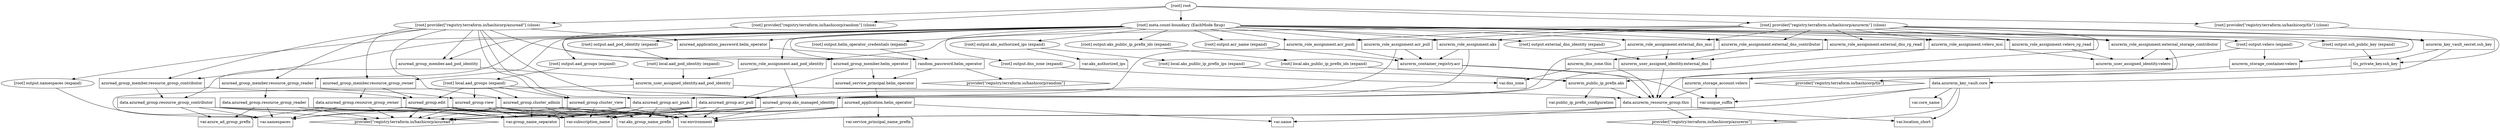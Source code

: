 digraph {
	compound = "true"
	newrank = "true"
	subgraph "root" {
		"[root] azuread_application.helm_operator (expand)" [label = "azuread_application.helm_operator", shape = "box"]
		"[root] azuread_application_password.helm_operator (expand)" [label = "azuread_application_password.helm_operator", shape = "box"]
		"[root] azuread_group.aks_managed_identity (expand)" [label = "azuread_group.aks_managed_identity", shape = "box"]
		"[root] azuread_group.cluster_admin (expand)" [label = "azuread_group.cluster_admin", shape = "box"]
		"[root] azuread_group.cluster_view (expand)" [label = "azuread_group.cluster_view", shape = "box"]
		"[root] azuread_group.edit (expand)" [label = "azuread_group.edit", shape = "box"]
		"[root] azuread_group.view (expand)" [label = "azuread_group.view", shape = "box"]
		"[root] azuread_group_member.aad_pod_identity (expand)" [label = "azuread_group_member.aad_pod_identity", shape = "box"]
		"[root] azuread_group_member.helm_operator (expand)" [label = "azuread_group_member.helm_operator", shape = "box"]
		"[root] azuread_group_member.resource_group_contributor (expand)" [label = "azuread_group_member.resource_group_contributor", shape = "box"]
		"[root] azuread_group_member.resource_group_owner (expand)" [label = "azuread_group_member.resource_group_owner", shape = "box"]
		"[root] azuread_group_member.resource_group_reader (expand)" [label = "azuread_group_member.resource_group_reader", shape = "box"]
		"[root] azuread_service_principal.helm_operator (expand)" [label = "azuread_service_principal.helm_operator", shape = "box"]
		"[root] azurerm_container_registry.acr (expand)" [label = "azurerm_container_registry.acr", shape = "box"]
		"[root] azurerm_dns_zone.this (expand)" [label = "azurerm_dns_zone.this", shape = "box"]
		"[root] azurerm_key_vault_secret.ssh_key (expand)" [label = "azurerm_key_vault_secret.ssh_key", shape = "box"]
		"[root] azurerm_public_ip_prefix.aks (expand)" [label = "azurerm_public_ip_prefix.aks", shape = "box"]
		"[root] azurerm_role_assignment.aad_pod_identity (expand)" [label = "azurerm_role_assignment.aad_pod_identity", shape = "box"]
		"[root] azurerm_role_assignment.acr_pull (expand)" [label = "azurerm_role_assignment.acr_pull", shape = "box"]
		"[root] azurerm_role_assignment.acr_push (expand)" [label = "azurerm_role_assignment.acr_push", shape = "box"]
		"[root] azurerm_role_assignment.aks (expand)" [label = "azurerm_role_assignment.aks", shape = "box"]
		"[root] azurerm_role_assignment.external_dns_contributor (expand)" [label = "azurerm_role_assignment.external_dns_contributor", shape = "box"]
		"[root] azurerm_role_assignment.external_dns_msi (expand)" [label = "azurerm_role_assignment.external_dns_msi", shape = "box"]
		"[root] azurerm_role_assignment.external_dns_rg_read (expand)" [label = "azurerm_role_assignment.external_dns_rg_read", shape = "box"]
		"[root] azurerm_role_assignment.external_storage_contributor (expand)" [label = "azurerm_role_assignment.external_storage_contributor", shape = "box"]
		"[root] azurerm_role_assignment.velero_msi (expand)" [label = "azurerm_role_assignment.velero_msi", shape = "box"]
		"[root] azurerm_role_assignment.velero_rg_read (expand)" [label = "azurerm_role_assignment.velero_rg_read", shape = "box"]
		"[root] azurerm_storage_account.velero (expand)" [label = "azurerm_storage_account.velero", shape = "box"]
		"[root] azurerm_storage_container.velero (expand)" [label = "azurerm_storage_container.velero", shape = "box"]
		"[root] azurerm_user_assigned_identity.aad_pod_identity (expand)" [label = "azurerm_user_assigned_identity.aad_pod_identity", shape = "box"]
		"[root] azurerm_user_assigned_identity.external_dns (expand)" [label = "azurerm_user_assigned_identity.external_dns", shape = "box"]
		"[root] azurerm_user_assigned_identity.velero (expand)" [label = "azurerm_user_assigned_identity.velero", shape = "box"]
		"[root] data.azuread_group.acr_pull (expand)" [label = "data.azuread_group.acr_pull", shape = "box"]
		"[root] data.azuread_group.acr_push (expand)" [label = "data.azuread_group.acr_push", shape = "box"]
		"[root] data.azuread_group.resource_group_contributor (expand)" [label = "data.azuread_group.resource_group_contributor", shape = "box"]
		"[root] data.azuread_group.resource_group_owner (expand)" [label = "data.azuread_group.resource_group_owner", shape = "box"]
		"[root] data.azuread_group.resource_group_reader (expand)" [label = "data.azuread_group.resource_group_reader", shape = "box"]
		"[root] data.azurerm_key_vault.core (expand)" [label = "data.azurerm_key_vault.core", shape = "box"]
		"[root] data.azurerm_resource_group.this (expand)" [label = "data.azurerm_resource_group.this", shape = "box"]
		"[root] provider[\"registry.terraform.io/hashicorp/azuread\"]" [label = "provider[\"registry.terraform.io/hashicorp/azuread\"]", shape = "diamond"]
		"[root] provider[\"registry.terraform.io/hashicorp/azurerm\"]" [label = "provider[\"registry.terraform.io/hashicorp/azurerm\"]", shape = "diamond"]
		"[root] provider[\"registry.terraform.io/hashicorp/random\"]" [label = "provider[\"registry.terraform.io/hashicorp/random\"]", shape = "diamond"]
		"[root] provider[\"registry.terraform.io/hashicorp/tls\"]" [label = "provider[\"registry.terraform.io/hashicorp/tls\"]", shape = "diamond"]
		"[root] random_password.helm_operator (expand)" [label = "random_password.helm_operator", shape = "box"]
		"[root] tls_private_key.ssh_key (expand)" [label = "tls_private_key.ssh_key", shape = "box"]
		"[root] var.aks_authorized_ips" [label = "var.aks_authorized_ips", shape = "note"]
		"[root] var.aks_group_name_prefix" [label = "var.aks_group_name_prefix", shape = "note"]
		"[root] var.azure_ad_group_prefix" [label = "var.azure_ad_group_prefix", shape = "note"]
		"[root] var.core_name" [label = "var.core_name", shape = "note"]
		"[root] var.dns_zone" [label = "var.dns_zone", shape = "note"]
		"[root] var.environment" [label = "var.environment", shape = "note"]
		"[root] var.group_name_separator" [label = "var.group_name_separator", shape = "note"]
		"[root] var.location_short" [label = "var.location_short", shape = "note"]
		"[root] var.name" [label = "var.name", shape = "note"]
		"[root] var.namespaces" [label = "var.namespaces", shape = "note"]
		"[root] var.public_ip_prefix_configuration" [label = "var.public_ip_prefix_configuration", shape = "note"]
		"[root] var.service_principal_name_prefix" [label = "var.service_principal_name_prefix", shape = "note"]
		"[root] var.subscription_name" [label = "var.subscription_name", shape = "note"]
		"[root] var.unique_suffix" [label = "var.unique_suffix", shape = "note"]
		"[root] azuread_application.helm_operator (expand)" -> "[root] provider[\"registry.terraform.io/hashicorp/azuread\"]"
		"[root] azuread_application.helm_operator (expand)" -> "[root] var.environment"
		"[root] azuread_application.helm_operator (expand)" -> "[root] var.group_name_separator"
		"[root] azuread_application.helm_operator (expand)" -> "[root] var.name"
		"[root] azuread_application.helm_operator (expand)" -> "[root] var.service_principal_name_prefix"
		"[root] azuread_application.helm_operator (expand)" -> "[root] var.subscription_name"
		"[root] azuread_application_password.helm_operator (expand)" -> "[root] random_password.helm_operator (expand)"
		"[root] azuread_group.aks_managed_identity (expand)" -> "[root] provider[\"registry.terraform.io/hashicorp/azuread\"]"
		"[root] azuread_group.aks_managed_identity (expand)" -> "[root] var.aks_group_name_prefix"
		"[root] azuread_group.aks_managed_identity (expand)" -> "[root] var.environment"
		"[root] azuread_group.aks_managed_identity (expand)" -> "[root] var.group_name_separator"
		"[root] azuread_group.aks_managed_identity (expand)" -> "[root] var.subscription_name"
		"[root] azuread_group.cluster_admin (expand)" -> "[root] provider[\"registry.terraform.io/hashicorp/azuread\"]"
		"[root] azuread_group.cluster_admin (expand)" -> "[root] var.aks_group_name_prefix"
		"[root] azuread_group.cluster_admin (expand)" -> "[root] var.environment"
		"[root] azuread_group.cluster_admin (expand)" -> "[root] var.group_name_separator"
		"[root] azuread_group.cluster_admin (expand)" -> "[root] var.subscription_name"
		"[root] azuread_group.cluster_view (expand)" -> "[root] provider[\"registry.terraform.io/hashicorp/azuread\"]"
		"[root] azuread_group.cluster_view (expand)" -> "[root] var.aks_group_name_prefix"
		"[root] azuread_group.cluster_view (expand)" -> "[root] var.environment"
		"[root] azuread_group.cluster_view (expand)" -> "[root] var.group_name_separator"
		"[root] azuread_group.cluster_view (expand)" -> "[root] var.subscription_name"
		"[root] azuread_group.edit (expand)" -> "[root] provider[\"registry.terraform.io/hashicorp/azuread\"]"
		"[root] azuread_group.edit (expand)" -> "[root] var.aks_group_name_prefix"
		"[root] azuread_group.edit (expand)" -> "[root] var.environment"
		"[root] azuread_group.edit (expand)" -> "[root] var.group_name_separator"
		"[root] azuread_group.edit (expand)" -> "[root] var.namespaces"
		"[root] azuread_group.edit (expand)" -> "[root] var.subscription_name"
		"[root] azuread_group.view (expand)" -> "[root] provider[\"registry.terraform.io/hashicorp/azuread\"]"
		"[root] azuread_group.view (expand)" -> "[root] var.aks_group_name_prefix"
		"[root] azuread_group.view (expand)" -> "[root] var.environment"
		"[root] azuread_group.view (expand)" -> "[root] var.group_name_separator"
		"[root] azuread_group.view (expand)" -> "[root] var.namespaces"
		"[root] azuread_group.view (expand)" -> "[root] var.subscription_name"
		"[root] azuread_group_member.aad_pod_identity (expand)" -> "[root] azurerm_user_assigned_identity.aad_pod_identity (expand)"
		"[root] azuread_group_member.aad_pod_identity (expand)" -> "[root] data.azuread_group.resource_group_contributor (expand)"
		"[root] azuread_group_member.helm_operator (expand)" -> "[root] azuread_service_principal.helm_operator (expand)"
		"[root] azuread_group_member.helm_operator (expand)" -> "[root] data.azuread_group.acr_pull (expand)"
		"[root] azuread_group_member.resource_group_contributor (expand)" -> "[root] azuread_group.edit (expand)"
		"[root] azuread_group_member.resource_group_contributor (expand)" -> "[root] data.azuread_group.resource_group_contributor (expand)"
		"[root] azuread_group_member.resource_group_owner (expand)" -> "[root] azuread_group.edit (expand)"
		"[root] azuread_group_member.resource_group_owner (expand)" -> "[root] data.azuread_group.resource_group_owner (expand)"
		"[root] azuread_group_member.resource_group_reader (expand)" -> "[root] azuread_group.view (expand)"
		"[root] azuread_group_member.resource_group_reader (expand)" -> "[root] data.azuread_group.resource_group_reader (expand)"
		"[root] azuread_service_principal.helm_operator (expand)" -> "[root] azuread_application.helm_operator (expand)"
		"[root] azurerm_container_registry.acr (expand)" -> "[root] data.azurerm_resource_group.this (expand)"
		"[root] azurerm_container_registry.acr (expand)" -> "[root] var.unique_suffix"
		"[root] azurerm_dns_zone.this (expand)" -> "[root] data.azurerm_resource_group.this (expand)"
		"[root] azurerm_dns_zone.this (expand)" -> "[root] var.dns_zone"
		"[root] azurerm_key_vault_secret.ssh_key (expand)" -> "[root] data.azurerm_key_vault.core (expand)"
		"[root] azurerm_key_vault_secret.ssh_key (expand)" -> "[root] tls_private_key.ssh_key (expand)"
		"[root] azurerm_public_ip_prefix.aks (expand)" -> "[root] data.azurerm_resource_group.this (expand)"
		"[root] azurerm_public_ip_prefix.aks (expand)" -> "[root] var.public_ip_prefix_configuration"
		"[root] azurerm_role_assignment.aad_pod_identity (expand)" -> "[root] azuread_group.aks_managed_identity (expand)"
		"[root] azurerm_role_assignment.aad_pod_identity (expand)" -> "[root] azurerm_user_assigned_identity.aad_pod_identity (expand)"
		"[root] azurerm_role_assignment.acr_pull (expand)" -> "[root] azurerm_container_registry.acr (expand)"
		"[root] azurerm_role_assignment.acr_pull (expand)" -> "[root] data.azuread_group.acr_pull (expand)"
		"[root] azurerm_role_assignment.acr_push (expand)" -> "[root] azurerm_container_registry.acr (expand)"
		"[root] azurerm_role_assignment.acr_push (expand)" -> "[root] data.azuread_group.acr_push (expand)"
		"[root] azurerm_role_assignment.aks (expand)" -> "[root] azuread_group.aks_managed_identity (expand)"
		"[root] azurerm_role_assignment.aks (expand)" -> "[root] azurerm_container_registry.acr (expand)"
		"[root] azurerm_role_assignment.external_dns_contributor (expand)" -> "[root] azurerm_dns_zone.this (expand)"
		"[root] azurerm_role_assignment.external_dns_contributor (expand)" -> "[root] azurerm_user_assigned_identity.external_dns (expand)"
		"[root] azurerm_role_assignment.external_dns_msi (expand)" -> "[root] azuread_group.aks_managed_identity (expand)"
		"[root] azurerm_role_assignment.external_dns_msi (expand)" -> "[root] azurerm_user_assigned_identity.external_dns (expand)"
		"[root] azurerm_role_assignment.external_dns_rg_read (expand)" -> "[root] azurerm_user_assigned_identity.external_dns (expand)"
		"[root] azurerm_role_assignment.external_storage_contributor (expand)" -> "[root] azurerm_storage_account.velero (expand)"
		"[root] azurerm_role_assignment.external_storage_contributor (expand)" -> "[root] azurerm_user_assigned_identity.velero (expand)"
		"[root] azurerm_role_assignment.velero_msi (expand)" -> "[root] azuread_group.aks_managed_identity (expand)"
		"[root] azurerm_role_assignment.velero_msi (expand)" -> "[root] azurerm_user_assigned_identity.velero (expand)"
		"[root] azurerm_role_assignment.velero_rg_read (expand)" -> "[root] azurerm_user_assigned_identity.velero (expand)"
		"[root] azurerm_storage_account.velero (expand)" -> "[root] data.azurerm_resource_group.this (expand)"
		"[root] azurerm_storage_account.velero (expand)" -> "[root] var.unique_suffix"
		"[root] azurerm_storage_container.velero (expand)" -> "[root] azurerm_storage_account.velero (expand)"
		"[root] azurerm_user_assigned_identity.aad_pod_identity (expand)" -> "[root] data.azurerm_resource_group.this (expand)"
		"[root] azurerm_user_assigned_identity.aad_pod_identity (expand)" -> "[root] var.namespaces"
		"[root] azurerm_user_assigned_identity.external_dns (expand)" -> "[root] data.azurerm_resource_group.this (expand)"
		"[root] azurerm_user_assigned_identity.velero (expand)" -> "[root] data.azurerm_resource_group.this (expand)"
		"[root] data.azuread_group.acr_pull (expand)" -> "[root] provider[\"registry.terraform.io/hashicorp/azuread\"]"
		"[root] data.azuread_group.acr_pull (expand)" -> "[root] var.aks_group_name_prefix"
		"[root] data.azuread_group.acr_pull (expand)" -> "[root] var.environment"
		"[root] data.azuread_group.acr_pull (expand)" -> "[root] var.group_name_separator"
		"[root] data.azuread_group.acr_pull (expand)" -> "[root] var.subscription_name"
		"[root] data.azuread_group.acr_push (expand)" -> "[root] provider[\"registry.terraform.io/hashicorp/azuread\"]"
		"[root] data.azuread_group.acr_push (expand)" -> "[root] var.aks_group_name_prefix"
		"[root] data.azuread_group.acr_push (expand)" -> "[root] var.environment"
		"[root] data.azuread_group.acr_push (expand)" -> "[root] var.group_name_separator"
		"[root] data.azuread_group.acr_push (expand)" -> "[root] var.subscription_name"
		"[root] data.azuread_group.resource_group_contributor (expand)" -> "[root] provider[\"registry.terraform.io/hashicorp/azuread\"]"
		"[root] data.azuread_group.resource_group_contributor (expand)" -> "[root] var.azure_ad_group_prefix"
		"[root] data.azuread_group.resource_group_contributor (expand)" -> "[root] var.environment"
		"[root] data.azuread_group.resource_group_contributor (expand)" -> "[root] var.group_name_separator"
		"[root] data.azuread_group.resource_group_contributor (expand)" -> "[root] var.namespaces"
		"[root] data.azuread_group.resource_group_contributor (expand)" -> "[root] var.subscription_name"
		"[root] data.azuread_group.resource_group_owner (expand)" -> "[root] provider[\"registry.terraform.io/hashicorp/azuread\"]"
		"[root] data.azuread_group.resource_group_owner (expand)" -> "[root] var.azure_ad_group_prefix"
		"[root] data.azuread_group.resource_group_owner (expand)" -> "[root] var.environment"
		"[root] data.azuread_group.resource_group_owner (expand)" -> "[root] var.group_name_separator"
		"[root] data.azuread_group.resource_group_owner (expand)" -> "[root] var.namespaces"
		"[root] data.azuread_group.resource_group_owner (expand)" -> "[root] var.subscription_name"
		"[root] data.azuread_group.resource_group_reader (expand)" -> "[root] provider[\"registry.terraform.io/hashicorp/azuread\"]"
		"[root] data.azuread_group.resource_group_reader (expand)" -> "[root] var.azure_ad_group_prefix"
		"[root] data.azuread_group.resource_group_reader (expand)" -> "[root] var.environment"
		"[root] data.azuread_group.resource_group_reader (expand)" -> "[root] var.group_name_separator"
		"[root] data.azuread_group.resource_group_reader (expand)" -> "[root] var.namespaces"
		"[root] data.azuread_group.resource_group_reader (expand)" -> "[root] var.subscription_name"
		"[root] data.azurerm_key_vault.core (expand)" -> "[root] provider[\"registry.terraform.io/hashicorp/azurerm\"]"
		"[root] data.azurerm_key_vault.core (expand)" -> "[root] var.core_name"
		"[root] data.azurerm_key_vault.core (expand)" -> "[root] var.environment"
		"[root] data.azurerm_key_vault.core (expand)" -> "[root] var.location_short"
		"[root] data.azurerm_key_vault.core (expand)" -> "[root] var.unique_suffix"
		"[root] data.azurerm_resource_group.this (expand)" -> "[root] provider[\"registry.terraform.io/hashicorp/azurerm\"]"
		"[root] data.azurerm_resource_group.this (expand)" -> "[root] var.environment"
		"[root] data.azurerm_resource_group.this (expand)" -> "[root] var.location_short"
		"[root] data.azurerm_resource_group.this (expand)" -> "[root] var.name"
		"[root] local.aad_groups (expand)" -> "[root] azuread_group.aks_managed_identity (expand)"
		"[root] local.aad_groups (expand)" -> "[root] azuread_group.cluster_admin (expand)"
		"[root] local.aad_groups (expand)" -> "[root] azuread_group.cluster_view (expand)"
		"[root] local.aad_groups (expand)" -> "[root] azuread_group.edit (expand)"
		"[root] local.aad_groups (expand)" -> "[root] azuread_group.view (expand)"
		"[root] local.aad_pod_identity (expand)" -> "[root] azurerm_user_assigned_identity.aad_pod_identity (expand)"
		"[root] local.aks_public_ip_prefix_ids (expand)" -> "[root] azurerm_public_ip_prefix.aks (expand)"
		"[root] local.aks_public_ip_prefix_ips (expand)" -> "[root] azurerm_public_ip_prefix.aks (expand)"
		"[root] meta.count-boundary (EachMode fixup)" -> "[root] azuread_application_password.helm_operator (expand)"
		"[root] meta.count-boundary (EachMode fixup)" -> "[root] azuread_group_member.aad_pod_identity (expand)"
		"[root] meta.count-boundary (EachMode fixup)" -> "[root] azuread_group_member.helm_operator (expand)"
		"[root] meta.count-boundary (EachMode fixup)" -> "[root] azuread_group_member.resource_group_contributor (expand)"
		"[root] meta.count-boundary (EachMode fixup)" -> "[root] azuread_group_member.resource_group_owner (expand)"
		"[root] meta.count-boundary (EachMode fixup)" -> "[root] azuread_group_member.resource_group_reader (expand)"
		"[root] meta.count-boundary (EachMode fixup)" -> "[root] azurerm_key_vault_secret.ssh_key (expand)"
		"[root] meta.count-boundary (EachMode fixup)" -> "[root] azurerm_role_assignment.aad_pod_identity (expand)"
		"[root] meta.count-boundary (EachMode fixup)" -> "[root] azurerm_role_assignment.acr_pull (expand)"
		"[root] meta.count-boundary (EachMode fixup)" -> "[root] azurerm_role_assignment.acr_push (expand)"
		"[root] meta.count-boundary (EachMode fixup)" -> "[root] azurerm_role_assignment.aks (expand)"
		"[root] meta.count-boundary (EachMode fixup)" -> "[root] azurerm_role_assignment.external_dns_contributor (expand)"
		"[root] meta.count-boundary (EachMode fixup)" -> "[root] azurerm_role_assignment.external_dns_msi (expand)"
		"[root] meta.count-boundary (EachMode fixup)" -> "[root] azurerm_role_assignment.external_dns_rg_read (expand)"
		"[root] meta.count-boundary (EachMode fixup)" -> "[root] azurerm_role_assignment.external_storage_contributor (expand)"
		"[root] meta.count-boundary (EachMode fixup)" -> "[root] azurerm_role_assignment.velero_msi (expand)"
		"[root] meta.count-boundary (EachMode fixup)" -> "[root] azurerm_role_assignment.velero_rg_read (expand)"
		"[root] meta.count-boundary (EachMode fixup)" -> "[root] output.aad_groups (expand)"
		"[root] meta.count-boundary (EachMode fixup)" -> "[root] output.aad_pod_identity (expand)"
		"[root] meta.count-boundary (EachMode fixup)" -> "[root] output.acr_name (expand)"
		"[root] meta.count-boundary (EachMode fixup)" -> "[root] output.aks_authorized_ips (expand)"
		"[root] meta.count-boundary (EachMode fixup)" -> "[root] output.aks_public_ip_prefix_ids (expand)"
		"[root] meta.count-boundary (EachMode fixup)" -> "[root] output.dns_zone (expand)"
		"[root] meta.count-boundary (EachMode fixup)" -> "[root] output.external_dns_identity (expand)"
		"[root] meta.count-boundary (EachMode fixup)" -> "[root] output.helm_operator_credentials (expand)"
		"[root] meta.count-boundary (EachMode fixup)" -> "[root] output.namespaces (expand)"
		"[root] meta.count-boundary (EachMode fixup)" -> "[root] output.ssh_public_key (expand)"
		"[root] meta.count-boundary (EachMode fixup)" -> "[root] output.velero (expand)"
		"[root] output.aad_groups (expand)" -> "[root] local.aad_groups (expand)"
		"[root] output.aad_pod_identity (expand)" -> "[root] local.aad_pod_identity (expand)"
		"[root] output.acr_name (expand)" -> "[root] azurerm_container_registry.acr (expand)"
		"[root] output.aks_authorized_ips (expand)" -> "[root] local.aks_public_ip_prefix_ips (expand)"
		"[root] output.aks_authorized_ips (expand)" -> "[root] var.aks_authorized_ips"
		"[root] output.aks_public_ip_prefix_ids (expand)" -> "[root] local.aks_public_ip_prefix_ids (expand)"
		"[root] output.dns_zone (expand)" -> "[root] var.dns_zone"
		"[root] output.external_dns_identity (expand)" -> "[root] azurerm_user_assigned_identity.external_dns (expand)"
		"[root] output.helm_operator_credentials (expand)" -> "[root] random_password.helm_operator (expand)"
		"[root] output.namespaces (expand)" -> "[root] var.namespaces"
		"[root] output.ssh_public_key (expand)" -> "[root] tls_private_key.ssh_key (expand)"
		"[root] output.velero (expand)" -> "[root] azurerm_storage_container.velero (expand)"
		"[root] output.velero (expand)" -> "[root] azurerm_user_assigned_identity.velero (expand)"
		"[root] provider[\"registry.terraform.io/hashicorp/azuread\"] (close)" -> "[root] azuread_application_password.helm_operator (expand)"
		"[root] provider[\"registry.terraform.io/hashicorp/azuread\"] (close)" -> "[root] azuread_group.aks_managed_identity (expand)"
		"[root] provider[\"registry.terraform.io/hashicorp/azuread\"] (close)" -> "[root] azuread_group.cluster_admin (expand)"
		"[root] provider[\"registry.terraform.io/hashicorp/azuread\"] (close)" -> "[root] azuread_group.cluster_view (expand)"
		"[root] provider[\"registry.terraform.io/hashicorp/azuread\"] (close)" -> "[root] azuread_group_member.aad_pod_identity (expand)"
		"[root] provider[\"registry.terraform.io/hashicorp/azuread\"] (close)" -> "[root] azuread_group_member.helm_operator (expand)"
		"[root] provider[\"registry.terraform.io/hashicorp/azuread\"] (close)" -> "[root] azuread_group_member.resource_group_contributor (expand)"
		"[root] provider[\"registry.terraform.io/hashicorp/azuread\"] (close)" -> "[root] azuread_group_member.resource_group_owner (expand)"
		"[root] provider[\"registry.terraform.io/hashicorp/azuread\"] (close)" -> "[root] azuread_group_member.resource_group_reader (expand)"
		"[root] provider[\"registry.terraform.io/hashicorp/azuread\"] (close)" -> "[root] data.azuread_group.acr_push (expand)"
		"[root] provider[\"registry.terraform.io/hashicorp/azurerm\"] (close)" -> "[root] azurerm_key_vault_secret.ssh_key (expand)"
		"[root] provider[\"registry.terraform.io/hashicorp/azurerm\"] (close)" -> "[root] azurerm_public_ip_prefix.aks (expand)"
		"[root] provider[\"registry.terraform.io/hashicorp/azurerm\"] (close)" -> "[root] azurerm_role_assignment.aad_pod_identity (expand)"
		"[root] provider[\"registry.terraform.io/hashicorp/azurerm\"] (close)" -> "[root] azurerm_role_assignment.acr_pull (expand)"
		"[root] provider[\"registry.terraform.io/hashicorp/azurerm\"] (close)" -> "[root] azurerm_role_assignment.acr_push (expand)"
		"[root] provider[\"registry.terraform.io/hashicorp/azurerm\"] (close)" -> "[root] azurerm_role_assignment.aks (expand)"
		"[root] provider[\"registry.terraform.io/hashicorp/azurerm\"] (close)" -> "[root] azurerm_role_assignment.external_dns_contributor (expand)"
		"[root] provider[\"registry.terraform.io/hashicorp/azurerm\"] (close)" -> "[root] azurerm_role_assignment.external_dns_msi (expand)"
		"[root] provider[\"registry.terraform.io/hashicorp/azurerm\"] (close)" -> "[root] azurerm_role_assignment.external_dns_rg_read (expand)"
		"[root] provider[\"registry.terraform.io/hashicorp/azurerm\"] (close)" -> "[root] azurerm_role_assignment.external_storage_contributor (expand)"
		"[root] provider[\"registry.terraform.io/hashicorp/azurerm\"] (close)" -> "[root] azurerm_role_assignment.velero_msi (expand)"
		"[root] provider[\"registry.terraform.io/hashicorp/azurerm\"] (close)" -> "[root] azurerm_role_assignment.velero_rg_read (expand)"
		"[root] provider[\"registry.terraform.io/hashicorp/azurerm\"] (close)" -> "[root] azurerm_storage_container.velero (expand)"
		"[root] provider[\"registry.terraform.io/hashicorp/random\"] (close)" -> "[root] random_password.helm_operator (expand)"
		"[root] provider[\"registry.terraform.io/hashicorp/tls\"] (close)" -> "[root] tls_private_key.ssh_key (expand)"
		"[root] random_password.helm_operator (expand)" -> "[root] azuread_service_principal.helm_operator (expand)"
		"[root] random_password.helm_operator (expand)" -> "[root] provider[\"registry.terraform.io/hashicorp/random\"]"
		"[root] root" -> "[root] meta.count-boundary (EachMode fixup)"
		"[root] root" -> "[root] provider[\"registry.terraform.io/hashicorp/azuread\"] (close)"
		"[root] root" -> "[root] provider[\"registry.terraform.io/hashicorp/azurerm\"] (close)"
		"[root] root" -> "[root] provider[\"registry.terraform.io/hashicorp/random\"] (close)"
		"[root] root" -> "[root] provider[\"registry.terraform.io/hashicorp/tls\"] (close)"
		"[root] tls_private_key.ssh_key (expand)" -> "[root] provider[\"registry.terraform.io/hashicorp/tls\"]"
	}
}

